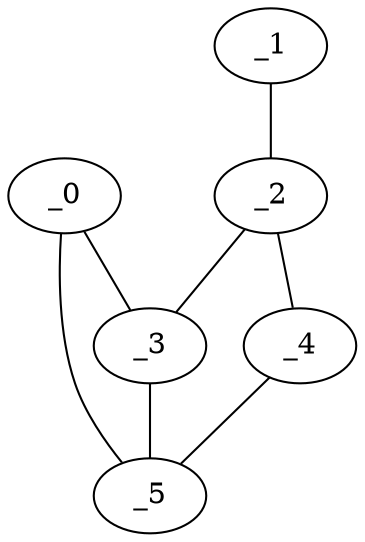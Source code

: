 graph EP1_0119 {
	_0	 [x="2.24482",
		y="3.00594"];
	_3	 [x="1.03307",
		y="2.87495"];
	_0 -- _3;
	_5	 [x="2.00206",
		y="1.80282"];
	_0 -- _5;
	_1	 [x="1.96112",
		y="0.0537707"];
	_2	 [x="0.571932",
		y="0.395522"];
	_1 -- _2;
	_2 -- _3;
	_4	 [x="0.423332",
		y="1.47288"];
	_2 -- _4;
	_3 -- _5;
	_4 -- _5;
}
